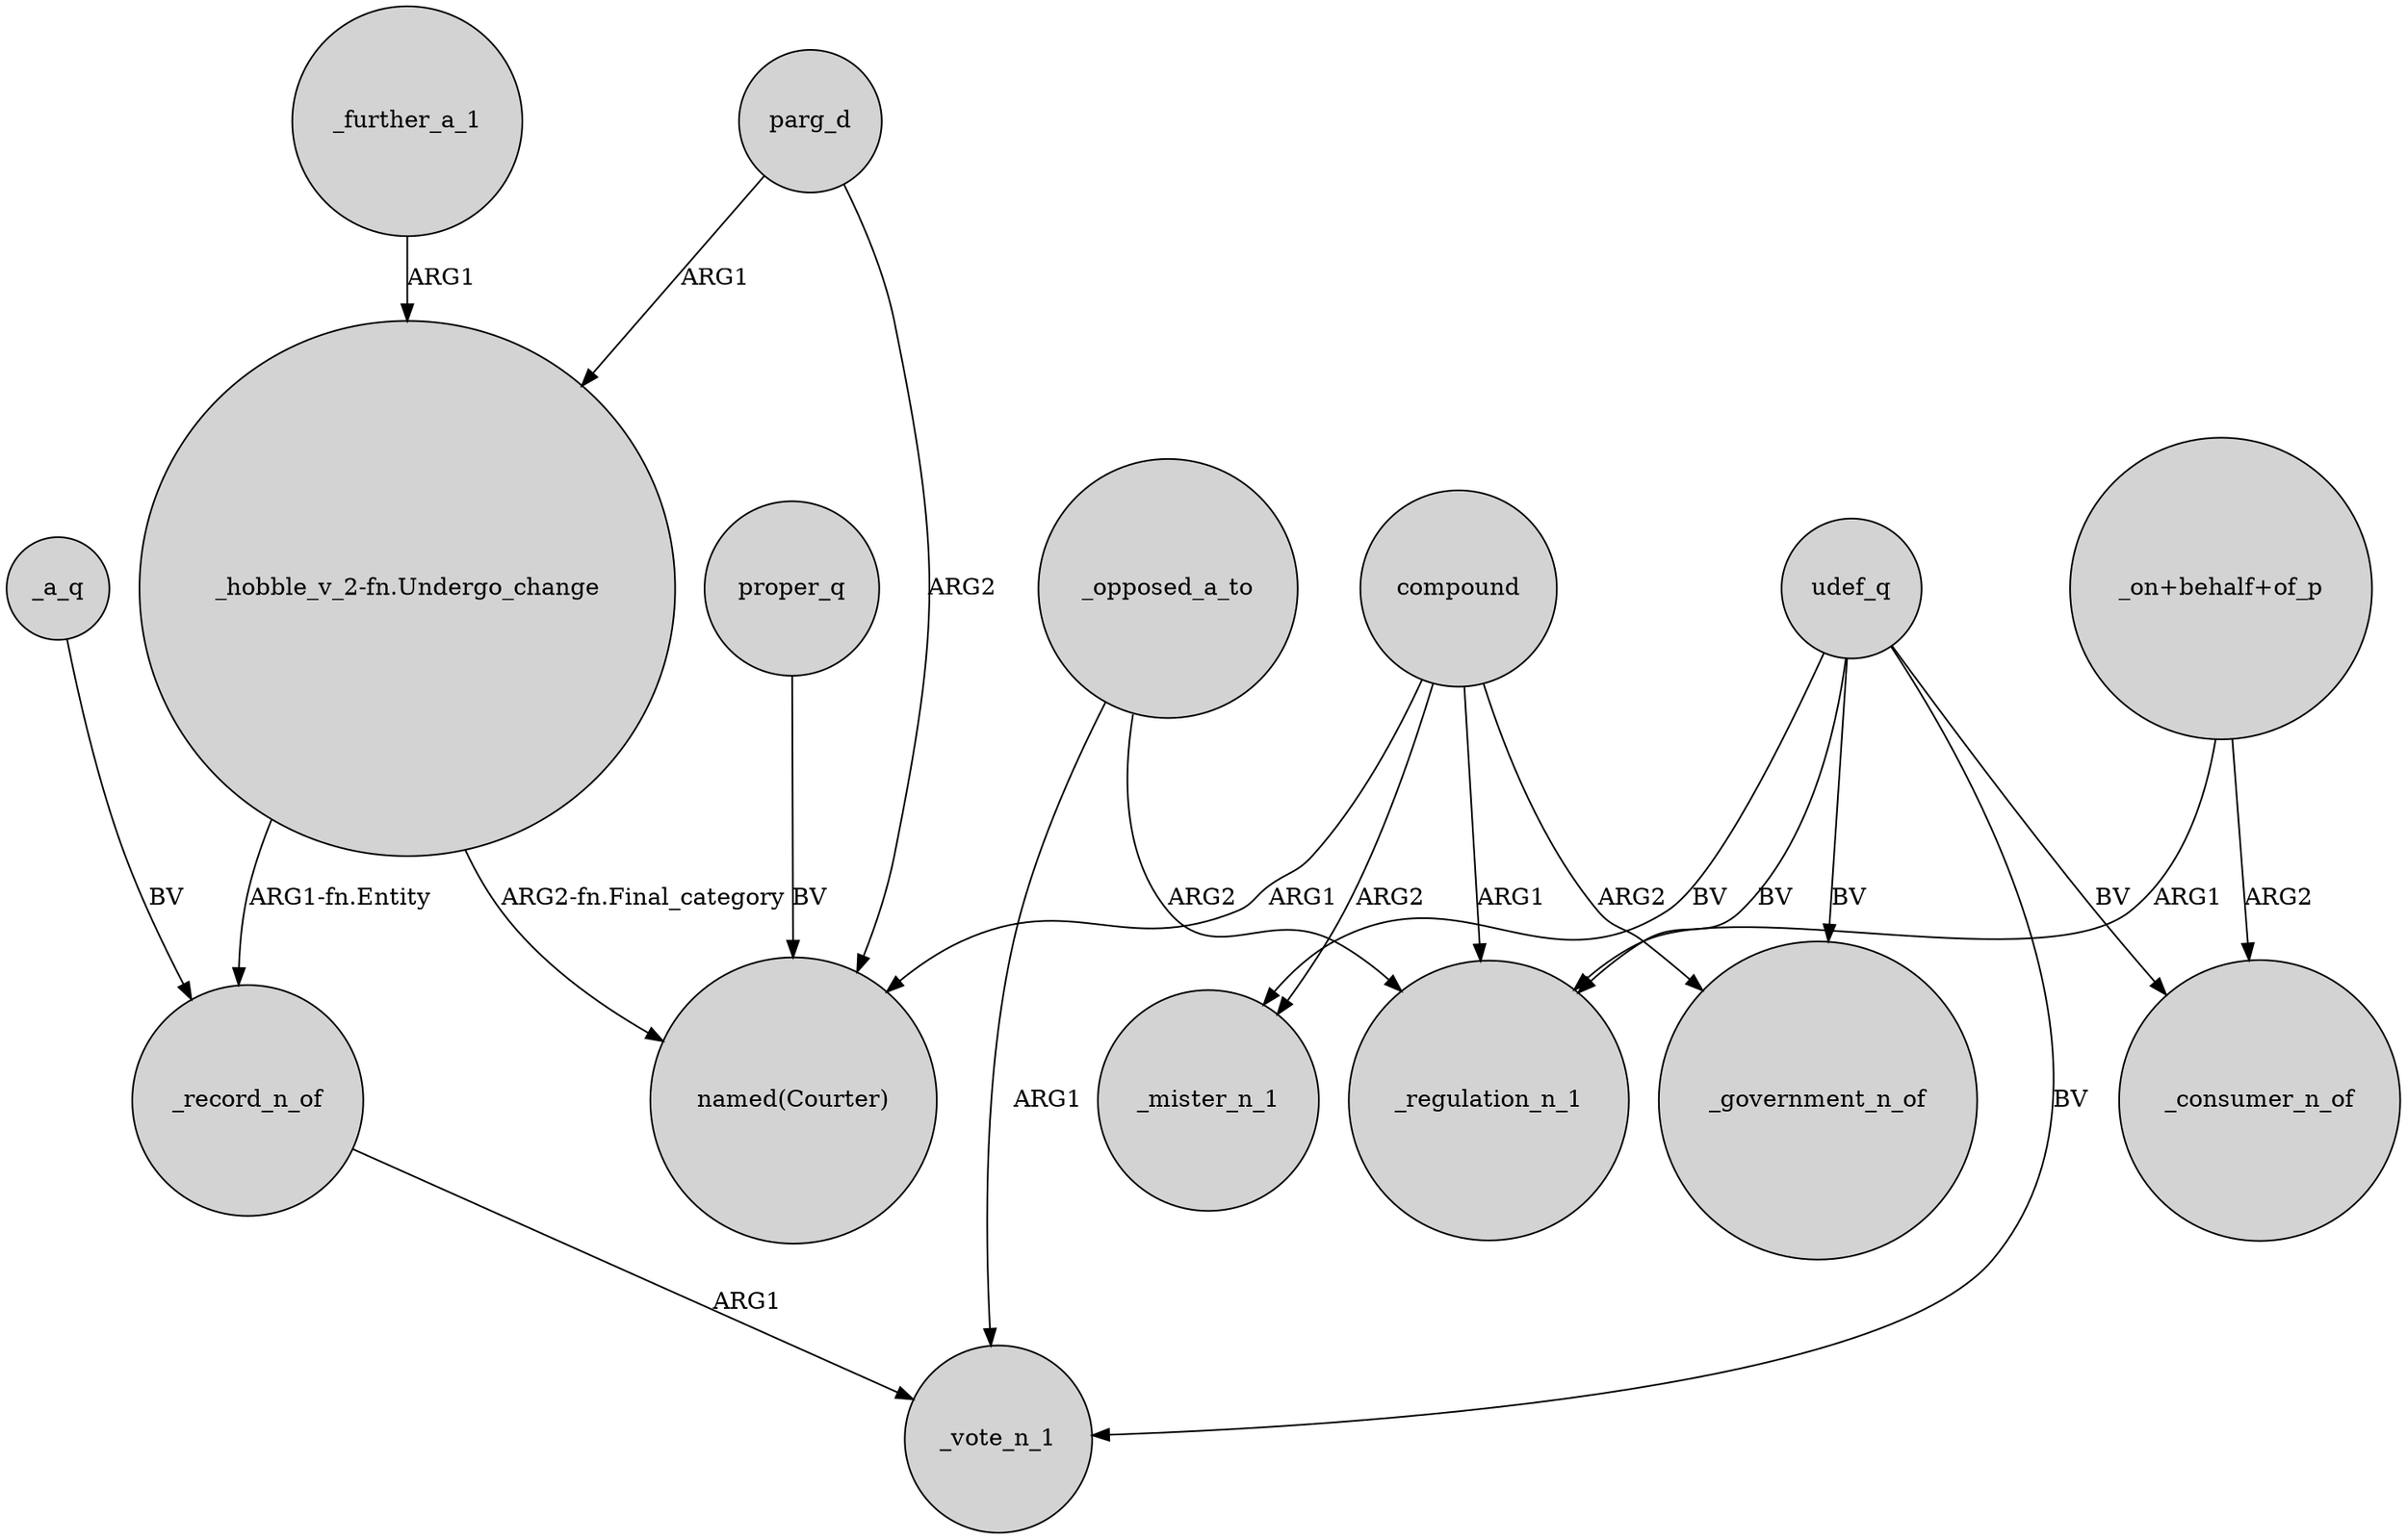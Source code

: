 digraph {
	node [shape=circle style=filled]
	_opposed_a_to -> _vote_n_1 [label=ARG1]
	_a_q -> _record_n_of [label=BV]
	compound -> _mister_n_1 [label=ARG2]
	compound -> _government_n_of [label=ARG2]
	parg_d -> "named(Courter)" [label=ARG2]
	_further_a_1 -> "_hobble_v_2-fn.Undergo_change" [label=ARG1]
	udef_q -> _government_n_of [label=BV]
	parg_d -> "_hobble_v_2-fn.Undergo_change" [label=ARG1]
	_opposed_a_to -> _regulation_n_1 [label=ARG2]
	proper_q -> "named(Courter)" [label=BV]
	udef_q -> _mister_n_1 [label=BV]
	"_on+behalf+of_p" -> _regulation_n_1 [label=ARG1]
	compound -> "named(Courter)" [label=ARG1]
	compound -> _regulation_n_1 [label=ARG1]
	"_hobble_v_2-fn.Undergo_change" -> _record_n_of [label="ARG1-fn.Entity"]
	_record_n_of -> _vote_n_1 [label=ARG1]
	udef_q -> _vote_n_1 [label=BV]
	udef_q -> _regulation_n_1 [label=BV]
	udef_q -> _consumer_n_of [label=BV]
	"_on+behalf+of_p" -> _consumer_n_of [label=ARG2]
	"_hobble_v_2-fn.Undergo_change" -> "named(Courter)" [label="ARG2-fn.Final_category"]
}

